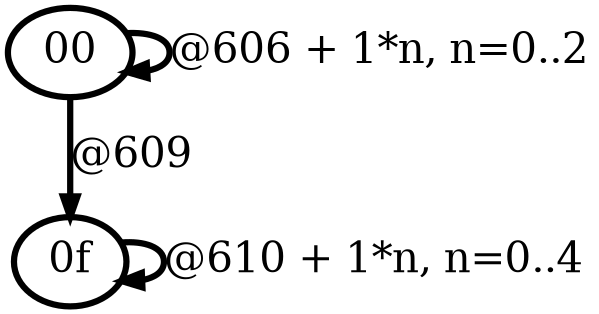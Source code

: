 digraph G {
        node [style=rounded, penwidth=3, fontsize=20, shape=oval];
        "00" -> "00" [label="@606 + 1*n, n=0..2", color=black,arrowsize=1,style=bold,penwidth=3,fontsize=20];
"00" -> "0f" [label="@609", color=black,arrowsize=1,style=bold,penwidth=3,fontsize=20];
"0f" -> "0f" [label="@610 + 1*n, n=0..4", color=black,arrowsize=1,style=bold,penwidth=3,fontsize=20];
}
